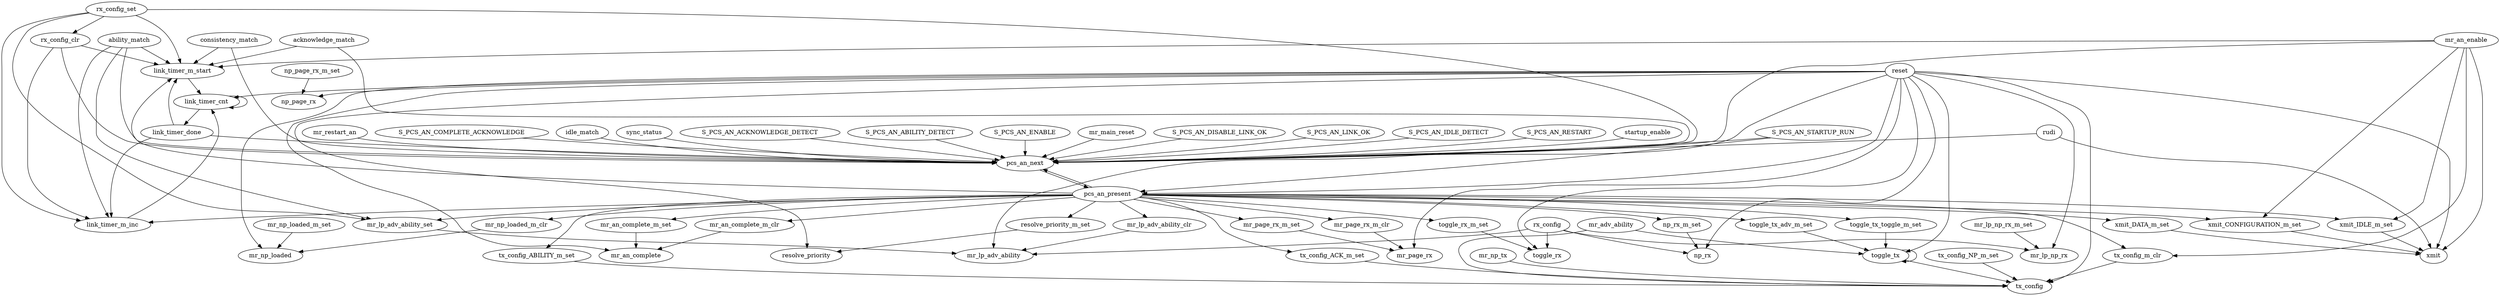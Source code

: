 digraph "" {
	link_timer_m_start -> link_timer_cnt	 [weight=2.0];
	mr_lp_np_rx_m_set -> mr_lp_np_rx	 [weight=1.0];
	link_timer_cnt -> link_timer_cnt	 [weight=1.0];
	link_timer_cnt -> link_timer_done	 [weight=1.0];
	tx_config_ACK_m_set -> tx_config	 [weight=3.0];
	link_timer_done -> link_timer_m_start	 [weight=1.0];
	link_timer_done -> link_timer_m_inc	 [weight=4.0];
	link_timer_done -> pcs_an_next	 [weight=3.0];
	resolve_priority_m_set -> resolve_priority	 [weight=1.0];
	sync_status -> pcs_an_next	 [weight=4.0];
	link_timer_m_inc -> link_timer_cnt	 [weight=1.0];
	np_page_rx_m_set -> np_page_rx	 [weight=1.0];
	mr_page_rx_m_clr -> mr_page_rx	 [weight=1.0];
	mr_adv_ability -> toggle_tx	 [weight=1.0];
	mr_adv_ability -> tx_config	 [weight=1.0];
	xmit_DATA_m_set -> xmit	 [weight=2.0];
	S_PCS_AN_ACKNOWLEDGE_DETECT -> pcs_an_next	 [weight=2.0];
	S_PCS_AN_ABILITY_DETECT -> pcs_an_next	 [weight=2.0];
	mr_page_rx_m_set -> mr_page_rx	 [weight=2.0];
	rx_config -> mr_lp_adv_ability	 [weight=1.0];
	rx_config -> np_rx	 [weight=1.0];
	rx_config -> toggle_rx	 [weight=1.0];
	rx_config -> mr_lp_np_rx	 [weight=1.0];
	S_PCS_AN_ENABLE -> pcs_an_next	 [weight=10.0];
	mr_an_complete_m_set -> mr_an_complete	 [weight=2.0];
	consistency_match -> link_timer_m_start	 [weight=1.0];
	consistency_match -> pcs_an_next	 [weight=1.0];
	S_PCS_AN_STARTUP_RUN -> pcs_an_present	 [weight=1.0];
	S_PCS_AN_STARTUP_RUN -> pcs_an_next	 [weight=1.0];
	mr_np_loaded_m_clr -> mr_np_loaded	 [weight=1.0];
	mr_main_reset -> pcs_an_next	 [weight=3.0];
	tx_config_ABILITY_m_set -> tx_config	 [weight=2.0];
	rudi -> xmit	 [weight=4.0];
	rudi -> pcs_an_next	 [weight=1.0];
	acknowledge_match -> link_timer_m_start	 [weight=1.0];
	acknowledge_match -> pcs_an_next	 [weight=1.0];
	mr_lp_adv_ability_clr -> mr_lp_adv_ability	 [weight=1.0];
	reset -> link_timer_cnt	 [weight=3.0];
	reset -> xmit	 [weight=5.0];
	reset -> mr_lp_adv_ability	 [weight=3.0];
	reset -> np_rx	 [weight=2.0];
	reset -> mr_page_rx	 [weight=3.0];
	reset -> mr_np_loaded	 [weight=3.0];
	reset -> mr_an_complete	 [weight=3.0];
	reset -> np_page_rx	 [weight=2.0];
	reset -> pcs_an_present	 [weight=1.0];
	reset -> resolve_priority	 [weight=2.0];
	reset -> toggle_rx	 [weight=2.0];
	reset -> toggle_tx	 [weight=3.0];
	reset -> tx_config	 [weight=5.0];
	reset -> mr_lp_np_rx	 [weight=2.0];
	toggle_rx_m_set -> toggle_rx	 [weight=1.0];
	mr_np_tx -> tx_config	 [weight=1.0];
	rx_config_clr -> link_timer_m_start	 [weight=1.0];
	rx_config_clr -> link_timer_m_inc	 [weight=1.0];
	rx_config_clr -> pcs_an_next	 [weight=4.0];
	rx_config_set -> link_timer_m_start	 [weight=1.0];
	rx_config_set -> link_timer_m_inc	 [weight=1.0];
	rx_config_set -> rx_config_clr	 [weight=1.0];
	rx_config_set -> pcs_an_next	 [weight=2.0];
	rx_config_set -> mr_lp_adv_ability_set	 [weight=1.0];
	mr_np_loaded_m_set -> mr_np_loaded	 [weight=2.0];
	pcs_an_present -> link_timer_m_start	 [weight=4.0];
	pcs_an_present -> tx_config_ACK_m_set	 [weight=1.0];
	pcs_an_present -> resolve_priority_m_set	 [weight=2.0];
	pcs_an_present -> link_timer_m_inc	 [weight=3.0];
	pcs_an_present -> mr_page_rx_m_clr	 [weight=2.0];
	pcs_an_present -> xmit_DATA_m_set	 [weight=2.0];
	pcs_an_present -> mr_page_rx_m_set	 [weight=3.0];
	pcs_an_present -> mr_an_complete_m_set	 [weight=1.0];
	pcs_an_present -> mr_np_loaded_m_clr	 [weight=1.0];
	pcs_an_present -> tx_config_ABILITY_m_set	 [weight=1.0];
	pcs_an_present -> mr_lp_adv_ability_clr	 [weight=2.0];
	pcs_an_present -> toggle_rx_m_set	 [weight=3.0];
	pcs_an_present -> toggle_tx_toggle_m_set	 [weight=3.0];
	pcs_an_present -> xmit_CONFIGURATION_m_set	 [weight=2.0];
	pcs_an_present -> pcs_an_next	 [weight=12.0];
	pcs_an_present -> tx_config_m_clr	 [weight=2.0];
	pcs_an_present -> np_rx_m_set	 [weight=3.0];
	pcs_an_present -> mr_an_complete_m_clr	 [weight=2.0];
	pcs_an_present -> xmit_IDLE_m_set	 [weight=2.0];
	pcs_an_present -> toggle_tx_adv_m_set	 [weight=1.0];
	pcs_an_present -> mr_lp_adv_ability_set	 [weight=1.0];
	toggle_tx_toggle_m_set -> toggle_tx	 [weight=1.0];
	xmit_CONFIGURATION_m_set -> xmit	 [weight=3.0];
	tx_config_NP_m_set -> tx_config	 [weight=1.0];
	pcs_an_next -> pcs_an_present	 [weight=1.0];
	S_PCS_AN_DISABLE_LINK_OK -> pcs_an_next	 [weight=3.0];
	tx_config_m_clr -> tx_config	 [weight=4.0];
	np_rx_m_set -> np_rx	 [weight=1.0];
	S_PCS_AN_LINK_OK -> pcs_an_next	 [weight=2.0];
	S_PCS_AN_IDLE_DETECT -> pcs_an_next	 [weight=2.0];
	mr_an_complete_m_clr -> mr_an_complete	 [weight=1.0];
	toggle_tx -> toggle_tx	 [weight=1.0];
	toggle_tx -> tx_config	 [weight=1.0];
	xmit_IDLE_m_set -> xmit	 [weight=1.0];
	S_PCS_AN_RESTART -> pcs_an_next	 [weight=2.0];
	startup_enable -> pcs_an_next	 [weight=1.0];
	mr_an_enable -> link_timer_m_start	 [weight=1.0];
	mr_an_enable -> xmit	 [weight=4.0];
	mr_an_enable -> xmit_CONFIGURATION_m_set	 [weight=1.0];
	mr_an_enable -> pcs_an_next	 [weight=1.0];
	mr_an_enable -> tx_config_m_clr	 [weight=1.0];
	mr_an_enable -> xmit_IDLE_m_set	 [weight=1.0];
	mr_restart_an -> pcs_an_next	 [weight=3.0];
	ability_match -> link_timer_m_start	 [weight=2.0];
	ability_match -> link_timer_m_inc	 [weight=2.0];
	ability_match -> pcs_an_next	 [weight=7.0];
	ability_match -> mr_lp_adv_ability_set	 [weight=1.0];
	S_PCS_AN_COMPLETE_ACKNOWLEDGE -> pcs_an_next	 [weight=1.0];
	idle_match -> pcs_an_next	 [weight=1.0];
	toggle_tx_adv_m_set -> toggle_tx	 [weight=2.0];
	mr_lp_adv_ability_set -> mr_lp_adv_ability	 [weight=2.0];
}

